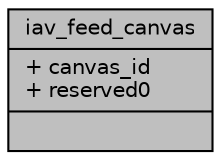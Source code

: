 digraph "iav_feed_canvas"
{
 // INTERACTIVE_SVG=YES
 // LATEX_PDF_SIZE
  bgcolor="transparent";
  edge [fontname="Helvetica",fontsize="10",labelfontname="Helvetica",labelfontsize="10"];
  node [fontname="Helvetica",fontsize="10",shape=record];
  Node1 [label="{iav_feed_canvas\n|+ canvas_id\l+ reserved0\l|}",height=0.2,width=0.4,color="black", fillcolor="grey75", style="filled", fontcolor="black",tooltip=" "];
}
